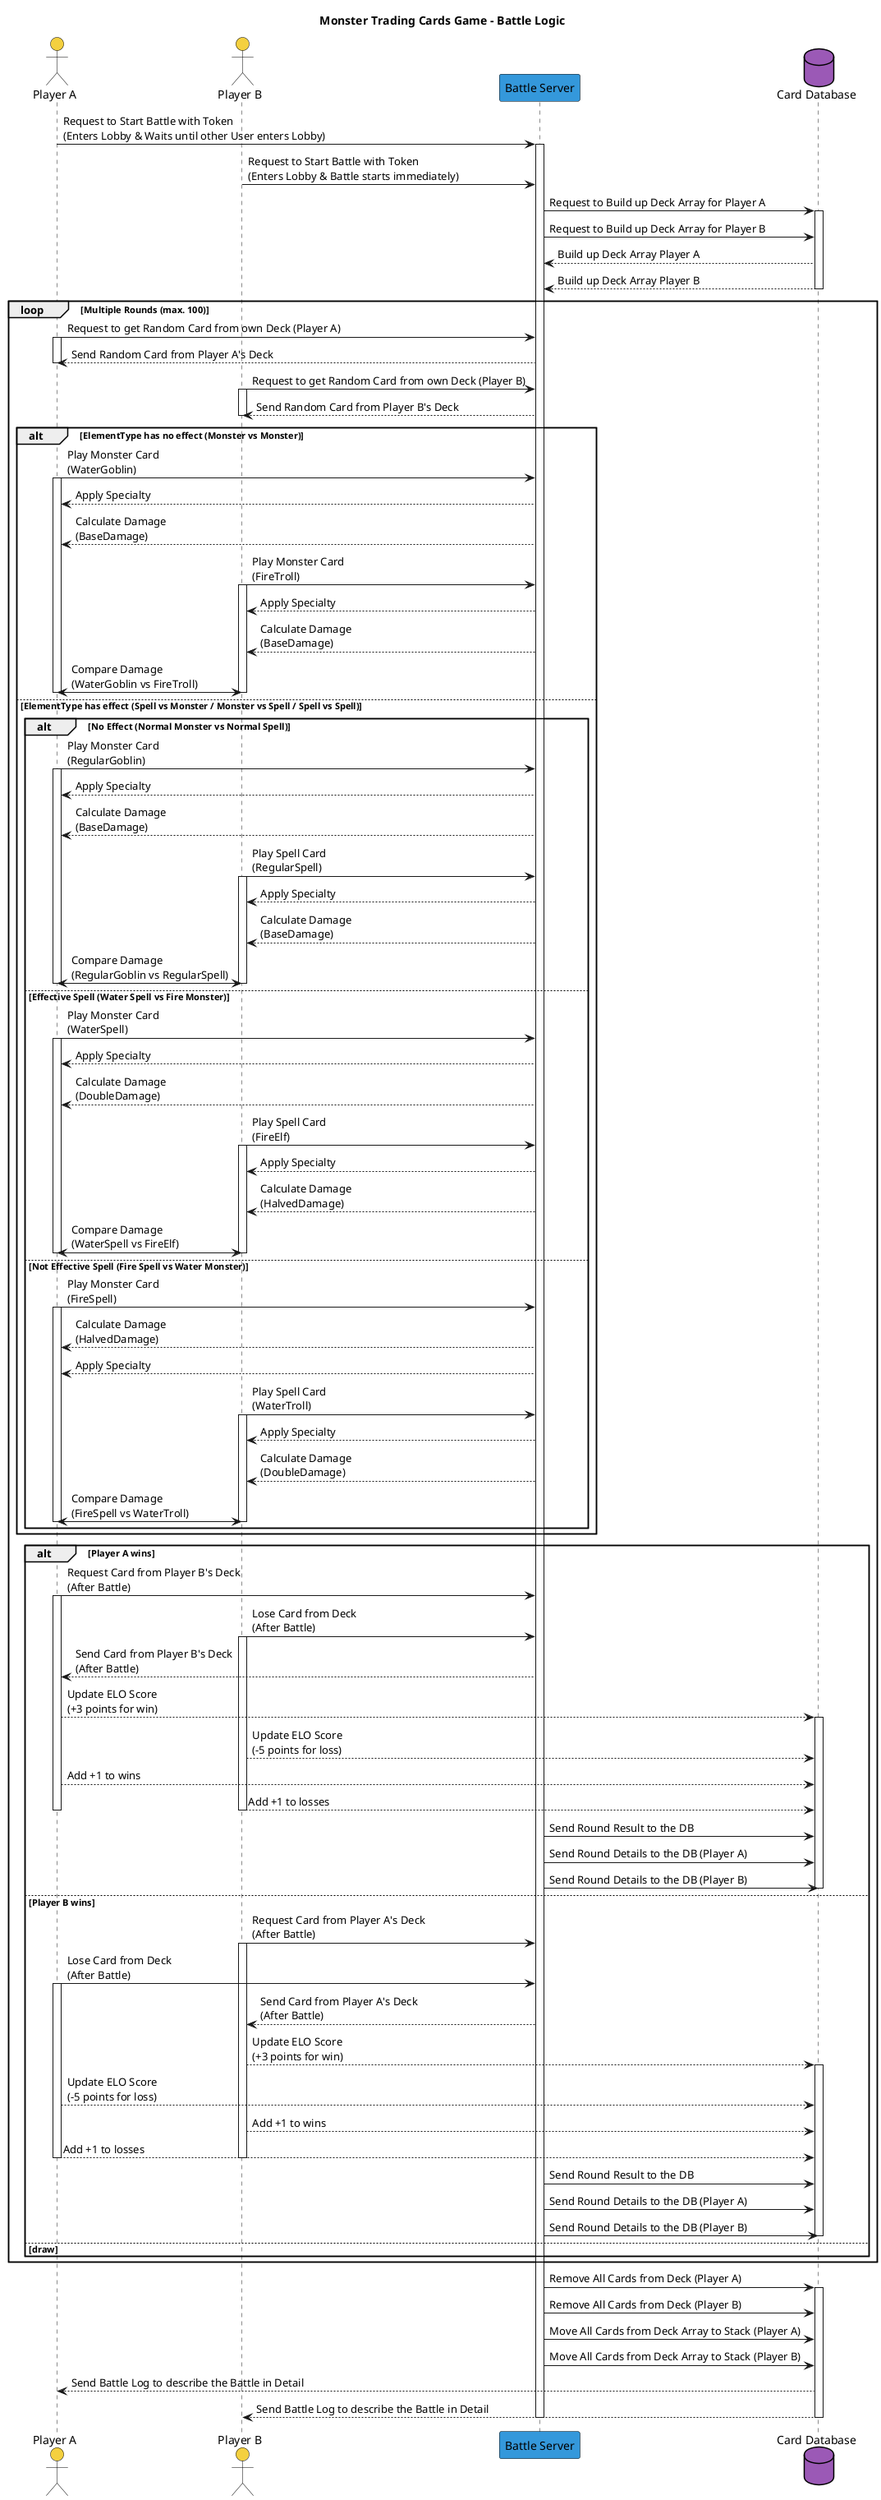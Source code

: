 @startuml
'https://plantuml.com/sequence-diagram

'open at https://sequencediagram.org/

title Monster Trading Cards Game - Battle Logic

!define SERVER_BLUE #3498DB
!define PLAYER_YELLOW #F4D03F
!define DATABASE_PURPLE #9B59B6

skinparam participant {
    BackgroundColor SERVER_BLUE
    BorderColor Black
}

skinparam actor {
    BackgroundColor PLAYER_YELLOW
    BorderColor Black
}

skinparam database {
    BackgroundColor DATABASE_PURPLE
    BorderColor Black
}

actor "Player A" as PlayerA
actor "Player B" as PlayerB
participant "Battle Server" as Server
database "Card Database" as Database

PlayerA -> Server: Request to Start Battle with Token\n(Enters Lobby & Waits until other User enters Lobby)
activate Server

PlayerB -> Server: Request to Start Battle with Token\n(Enters Lobby & Battle starts immediately)

Server -> Database: Request to Build up Deck Array for Player A
activate Database
Server -> Database: Request to Build up Deck Array for Player B
Database --> Server: Build up Deck Array Player A
Database --> Server: Build up Deck Array Player B
deactivate Database

loop Multiple Rounds (max. 100)

PlayerA -> Server: Request to get Random Card from own Deck (Player A)
    activate PlayerA
    Server -->PlayerA: Send Random Card from Player A's Deck
    deactivate PlayerA

    PlayerB -> Server: Request to get Random Card from own Deck (Player B)
    activate PlayerB
    Server -->PlayerB: Send Random Card from Player B's Deck
    deactivate PlayerB


alt ElementType has no effect (Monster vs Monster)
PlayerA -> Server: Play Monster Card\n(WaterGoblin)
        activate PlayerA
        Server --> PlayerA: Apply Specialty
        Server --> PlayerA: Calculate Damage\n(BaseDamage)

        PlayerB -> Server: Play Monster Card\n(FireTroll)
        activate PlayerB
        Server --> PlayerB: Apply Specialty
        Server --> PlayerB: Calculate Damage\n(BaseDamage)

        PlayerA <-> PlayerB: Compare Damage\n(WaterGoblin vs FireTroll)

        deactivate PlayerA
        deactivate PlayerB

else ElementType has effect (Spell vs Monster / Monster vs Spell / Spell vs Spell)
alt No Effect (Normal Monster vs Normal Spell)
PlayerA -> Server: Play Monster Card\n(RegularGoblin)
            activate PlayerA
            Server --> PlayerA: Apply Specialty
            Server --> PlayerA: Calculate Damage\n(BaseDamage)

            PlayerB -> Server: Play Spell Card\n(RegularSpell)
            activate PlayerB
            Server --> PlayerB: Apply Specialty
            Server --> PlayerB: Calculate Damage\n(BaseDamage)

            PlayerA <-> PlayerB: Compare Damage\n(RegularGoblin vs RegularSpell)

            deactivate PlayerA
            deactivate PlayerB

else Effective Spell (Water Spell vs Fire Monster)
PlayerA -> Server: Play Monster Card\n(WaterSpell)
            activate PlayerA
            Server --> PlayerA: Apply Specialty
            Server --> PlayerA: Calculate Damage\n(DoubleDamage)

            PlayerB -> Server: Play Spell Card\n(FireElf)
            activate PlayerB
            Server --> PlayerB: Apply Specialty
            Server --> PlayerB: Calculate Damage\n(HalvedDamage)

            PlayerA <-> PlayerB: Compare Damage\n(WaterSpell vs FireElf)

            deactivate PlayerA
            deactivate PlayerB

else Not Effective Spell (Fire Spell vs Water Monster)
PlayerA -> Server: Play Monster Card\n(FireSpell)
            activate PlayerA
            Server --> PlayerA: Calculate Damage\n(HalvedDamage)
            Server --> PlayerA: Apply Specialty

            PlayerB -> Server: Play Spell Card\n(WaterTroll)
            activate PlayerB
            Server --> PlayerB: Apply Specialty
            Server --> PlayerB: Calculate Damage\n(DoubleDamage)

            PlayerA <-> PlayerB: Compare Damage\n(FireSpell vs WaterTroll)

            deactivate PlayerA
            deactivate PlayerB

end
end

alt Player A wins
PlayerA -> Server: Request Card from Player B's Deck\n(After Battle)
        activate PlayerA
        PlayerB -> Server: Lose Card from Deck\n(After Battle)
        activate PlayerB
        Server --> PlayerA: Send Card from Player B's Deck\n(After Battle)
        PlayerA --> Database: Update ELO Score\n(+3 points for win)
        activate Database
        PlayerB --> Database: Update ELO Score\n(-5 points for loss)
        PlayerA --> Database: Add +1 to wins
        PlayerB --> Database: Add +1 to losses
        deactivate PlayerA
        deactivate PlayerB

        Server -> Database: Send Round Result to the DB
        Server -> Database: Send Round Details to the DB (Player A)
        Server -> Database: Send Round Details to the DB (Player B)
        deactivate Database

else Player B wins
PlayerB -> Server: Request Card from Player A's Deck\n(After Battle)
        activate PlayerB
        PlayerA -> Server: Lose Card from Deck\n(After Battle)
        activate PlayerA
        Server --> PlayerB: Send Card from Player A's Deck\n(After Battle)
        PlayerB --> Database: Update ELO Score\n(+3 points for win)
        activate Database
        PlayerA --> Database: Update ELO Score\n(-5 points for loss)
        PlayerB --> Database: Add +1 to wins
        PlayerA --> Database: Add +1 to losses
        deactivate PlayerB
        deactivate PlayerA

        Server -> Database: Send Round Result to the DB
        Server -> Database: Send Round Details to the DB (Player A)
        Server -> Database: Send Round Details to the DB (Player B)
        deactivate Database

else draw
box over PlayerA,PlayerB:No Action

end
end

Server -> Database: Remove All Cards from Deck (Player A)
activate Database
Server -> Database: Remove All Cards from Deck (Player B)
Server -> Database: Move All Cards from Deck Array to Stack (Player A)
Server -> Database: Move All Cards from Deck Array to Stack (Player B)
Database --> PlayerA: Send Battle Log to describe the Battle in Detail
Database --> PlayerB: Send Battle Log to describe the Battle in Detail
deactivate Database
deactivate Server

@enduml